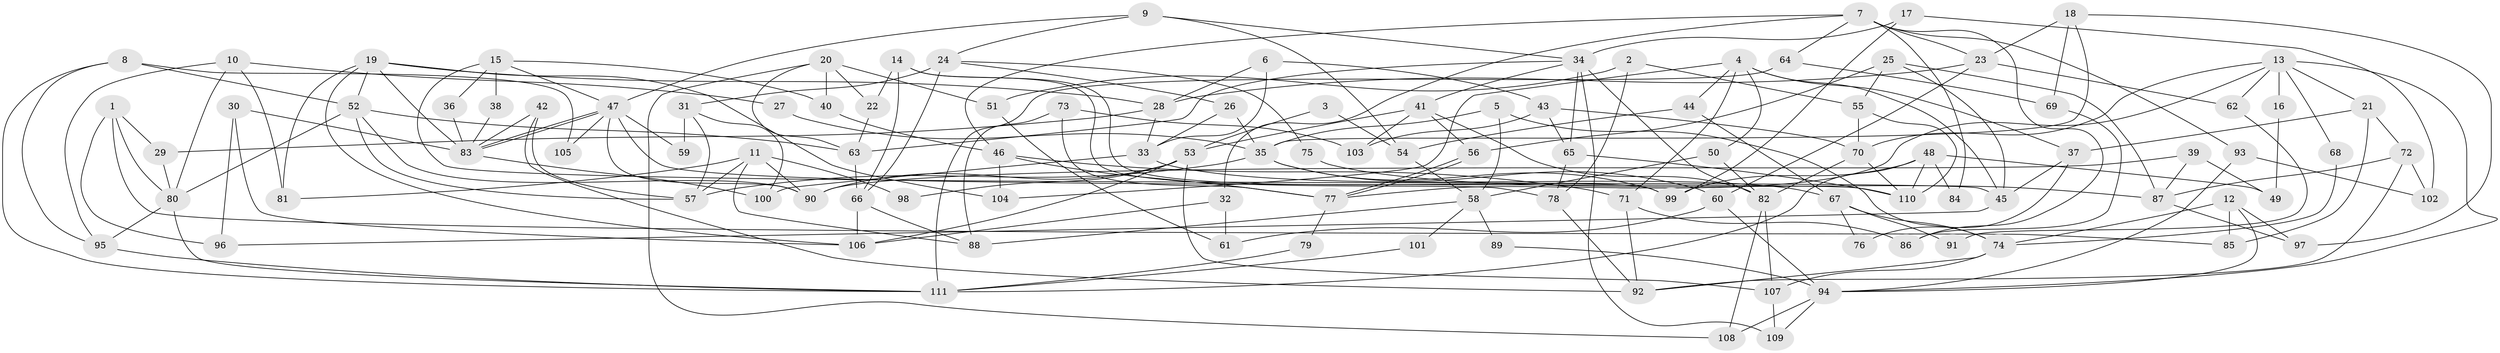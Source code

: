 // coarse degree distribution, {4: 0.19718309859154928, 3: 0.14084507042253522, 7: 0.11267605633802817, 5: 0.16901408450704225, 8: 0.056338028169014086, 10: 0.028169014084507043, 6: 0.1267605633802817, 2: 0.14084507042253522, 9: 0.028169014084507043}
// Generated by graph-tools (version 1.1) at 2025/23/03/03/25 07:23:56]
// undirected, 111 vertices, 222 edges
graph export_dot {
graph [start="1"]
  node [color=gray90,style=filled];
  1;
  2;
  3;
  4;
  5;
  6;
  7;
  8;
  9;
  10;
  11;
  12;
  13;
  14;
  15;
  16;
  17;
  18;
  19;
  20;
  21;
  22;
  23;
  24;
  25;
  26;
  27;
  28;
  29;
  30;
  31;
  32;
  33;
  34;
  35;
  36;
  37;
  38;
  39;
  40;
  41;
  42;
  43;
  44;
  45;
  46;
  47;
  48;
  49;
  50;
  51;
  52;
  53;
  54;
  55;
  56;
  57;
  58;
  59;
  60;
  61;
  62;
  63;
  64;
  65;
  66;
  67;
  68;
  69;
  70;
  71;
  72;
  73;
  74;
  75;
  76;
  77;
  78;
  79;
  80;
  81;
  82;
  83;
  84;
  85;
  86;
  87;
  88;
  89;
  90;
  91;
  92;
  93;
  94;
  95;
  96;
  97;
  98;
  99;
  100;
  101;
  102;
  103;
  104;
  105;
  106;
  107;
  108;
  109;
  110;
  111;
  1 -- 29;
  1 -- 80;
  1 -- 85;
  1 -- 96;
  2 -- 51;
  2 -- 55;
  2 -- 78;
  3 -- 53;
  3 -- 54;
  4 -- 44;
  4 -- 50;
  4 -- 37;
  4 -- 45;
  4 -- 71;
  4 -- 104;
  5 -- 35;
  5 -- 74;
  5 -- 58;
  6 -- 28;
  6 -- 43;
  6 -- 33;
  7 -- 46;
  7 -- 23;
  7 -- 32;
  7 -- 64;
  7 -- 84;
  7 -- 86;
  7 -- 93;
  8 -- 111;
  8 -- 52;
  8 -- 95;
  8 -- 105;
  9 -- 34;
  9 -- 47;
  9 -- 24;
  9 -- 54;
  10 -- 95;
  10 -- 80;
  10 -- 27;
  10 -- 81;
  11 -- 90;
  11 -- 57;
  11 -- 81;
  11 -- 88;
  11 -- 98;
  12 -- 74;
  12 -- 85;
  12 -- 94;
  12 -- 97;
  13 -- 94;
  13 -- 70;
  13 -- 16;
  13 -- 21;
  13 -- 62;
  13 -- 68;
  13 -- 77;
  14 -- 66;
  14 -- 78;
  14 -- 22;
  14 -- 99;
  15 -- 40;
  15 -- 45;
  15 -- 36;
  15 -- 38;
  15 -- 47;
  16 -- 49;
  17 -- 34;
  17 -- 99;
  17 -- 102;
  18 -- 69;
  18 -- 35;
  18 -- 23;
  18 -- 97;
  19 -- 81;
  19 -- 83;
  19 -- 28;
  19 -- 52;
  19 -- 104;
  19 -- 106;
  20 -- 22;
  20 -- 108;
  20 -- 40;
  20 -- 51;
  20 -- 63;
  21 -- 37;
  21 -- 72;
  21 -- 85;
  22 -- 63;
  23 -- 60;
  23 -- 28;
  23 -- 62;
  24 -- 66;
  24 -- 26;
  24 -- 31;
  24 -- 75;
  25 -- 55;
  25 -- 87;
  25 -- 45;
  25 -- 56;
  26 -- 33;
  26 -- 35;
  27 -- 35;
  28 -- 29;
  28 -- 33;
  29 -- 80;
  30 -- 96;
  30 -- 83;
  30 -- 106;
  31 -- 100;
  31 -- 57;
  31 -- 59;
  32 -- 106;
  32 -- 61;
  33 -- 67;
  33 -- 100;
  34 -- 82;
  34 -- 41;
  34 -- 63;
  34 -- 65;
  34 -- 109;
  35 -- 57;
  35 -- 60;
  35 -- 99;
  36 -- 83;
  37 -- 45;
  37 -- 76;
  38 -- 83;
  39 -- 90;
  39 -- 87;
  39 -- 49;
  40 -- 46;
  41 -- 53;
  41 -- 56;
  41 -- 82;
  41 -- 103;
  42 -- 92;
  42 -- 57;
  42 -- 83;
  43 -- 65;
  43 -- 103;
  43 -- 70;
  44 -- 54;
  44 -- 67;
  45 -- 96;
  46 -- 104;
  46 -- 77;
  46 -- 71;
  47 -- 83;
  47 -- 83;
  47 -- 59;
  47 -- 90;
  47 -- 105;
  47 -- 110;
  48 -- 110;
  48 -- 99;
  48 -- 49;
  48 -- 84;
  48 -- 111;
  50 -- 82;
  50 -- 58;
  51 -- 61;
  52 -- 63;
  52 -- 57;
  52 -- 80;
  52 -- 90;
  53 -- 90;
  53 -- 106;
  53 -- 98;
  53 -- 107;
  54 -- 58;
  55 -- 70;
  55 -- 110;
  56 -- 77;
  56 -- 77;
  58 -- 88;
  58 -- 89;
  58 -- 101;
  60 -- 94;
  60 -- 61;
  62 -- 91;
  63 -- 66;
  64 -- 111;
  64 -- 69;
  65 -- 110;
  65 -- 78;
  66 -- 106;
  66 -- 88;
  67 -- 74;
  67 -- 76;
  67 -- 91;
  68 -- 74;
  69 -- 86;
  70 -- 82;
  70 -- 110;
  71 -- 86;
  71 -- 92;
  72 -- 92;
  72 -- 87;
  72 -- 102;
  73 -- 88;
  73 -- 77;
  73 -- 103;
  74 -- 92;
  74 -- 107;
  75 -- 87;
  77 -- 79;
  78 -- 92;
  79 -- 111;
  80 -- 95;
  80 -- 111;
  82 -- 107;
  82 -- 108;
  83 -- 100;
  87 -- 97;
  89 -- 94;
  93 -- 102;
  93 -- 94;
  94 -- 108;
  94 -- 109;
  95 -- 111;
  101 -- 111;
  107 -- 109;
}
